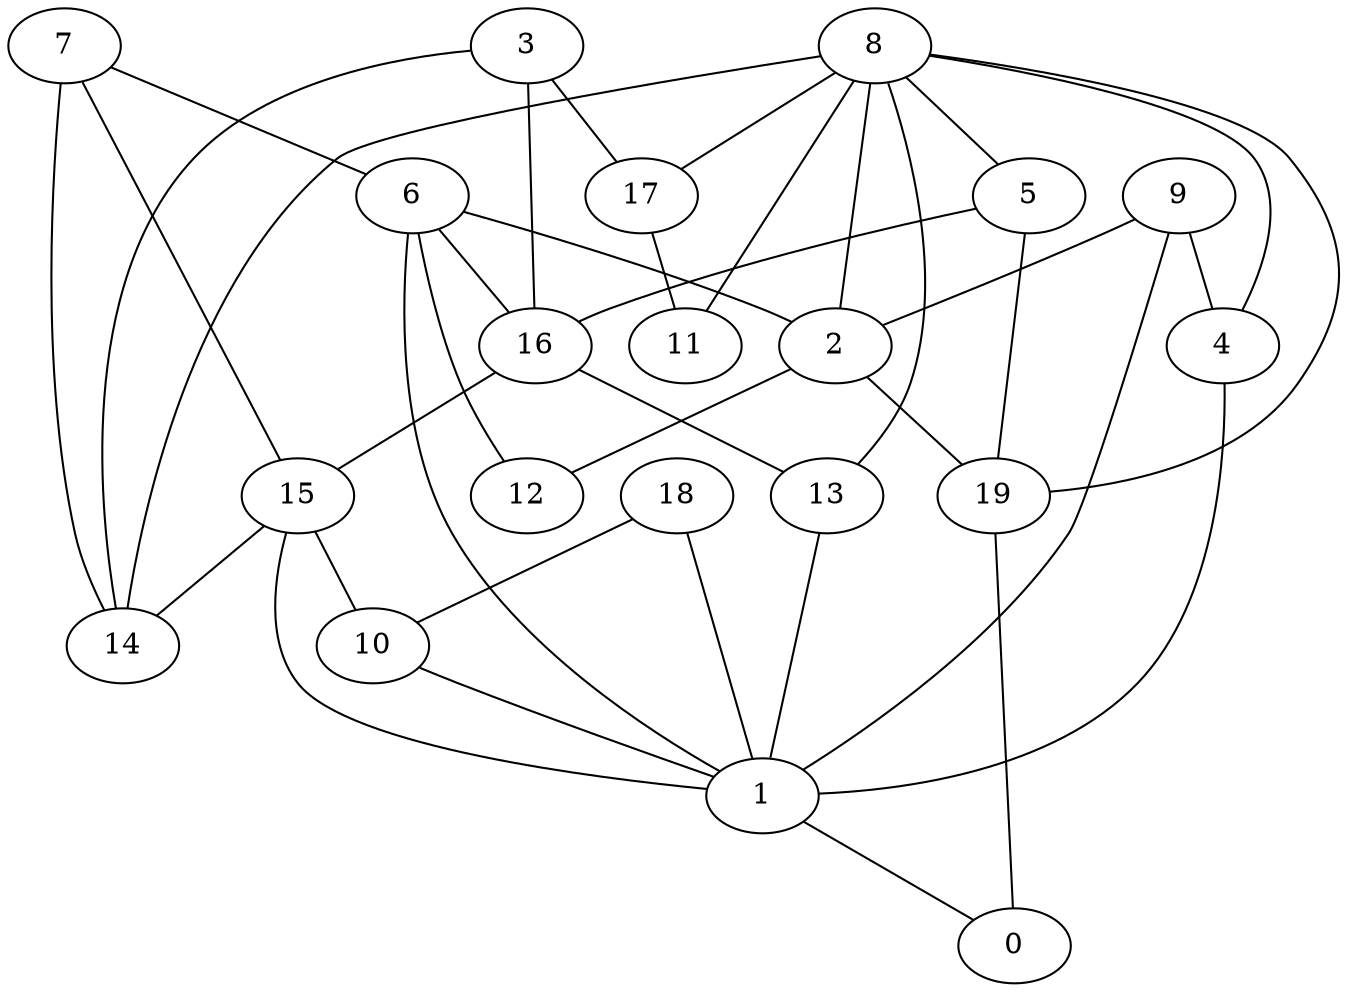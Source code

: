 digraph GG_graph {

subgraph G_graph {
edge [color = black]
"10" -> "1" [dir = none]
"2" -> "19" [dir = none]
"2" -> "12" [dir = none]
"7" -> "6" [dir = none]
"7" -> "14" [dir = none]
"7" -> "15" [dir = none]
"17" -> "11" [dir = none]
"5" -> "16" [dir = none]
"5" -> "19" [dir = none]
"8" -> "13" [dir = none]
"8" -> "14" [dir = none]
"8" -> "19" [dir = none]
"8" -> "2" [dir = none]
"8" -> "17" [dir = none]
"8" -> "5" [dir = none]
"8" -> "4" [dir = none]
"8" -> "11" [dir = none]
"16" -> "13" [dir = none]
"16" -> "15" [dir = none]
"3" -> "17" [dir = none]
"3" -> "16" [dir = none]
"3" -> "14" [dir = none]
"18" -> "10" [dir = none]
"18" -> "1" [dir = none]
"6" -> "12" [dir = none]
"6" -> "16" [dir = none]
"6" -> "1" [dir = none]
"6" -> "2" [dir = none]
"19" -> "0" [dir = none]
"1" -> "0" [dir = none]
"9" -> "2" [dir = none]
"9" -> "1" [dir = none]
"9" -> "4" [dir = none]
"4" -> "1" [dir = none]
"15" -> "14" [dir = none]
"15" -> "1" [dir = none]
"15" -> "10" [dir = none]
"13" -> "1" [dir = none]
}

}
